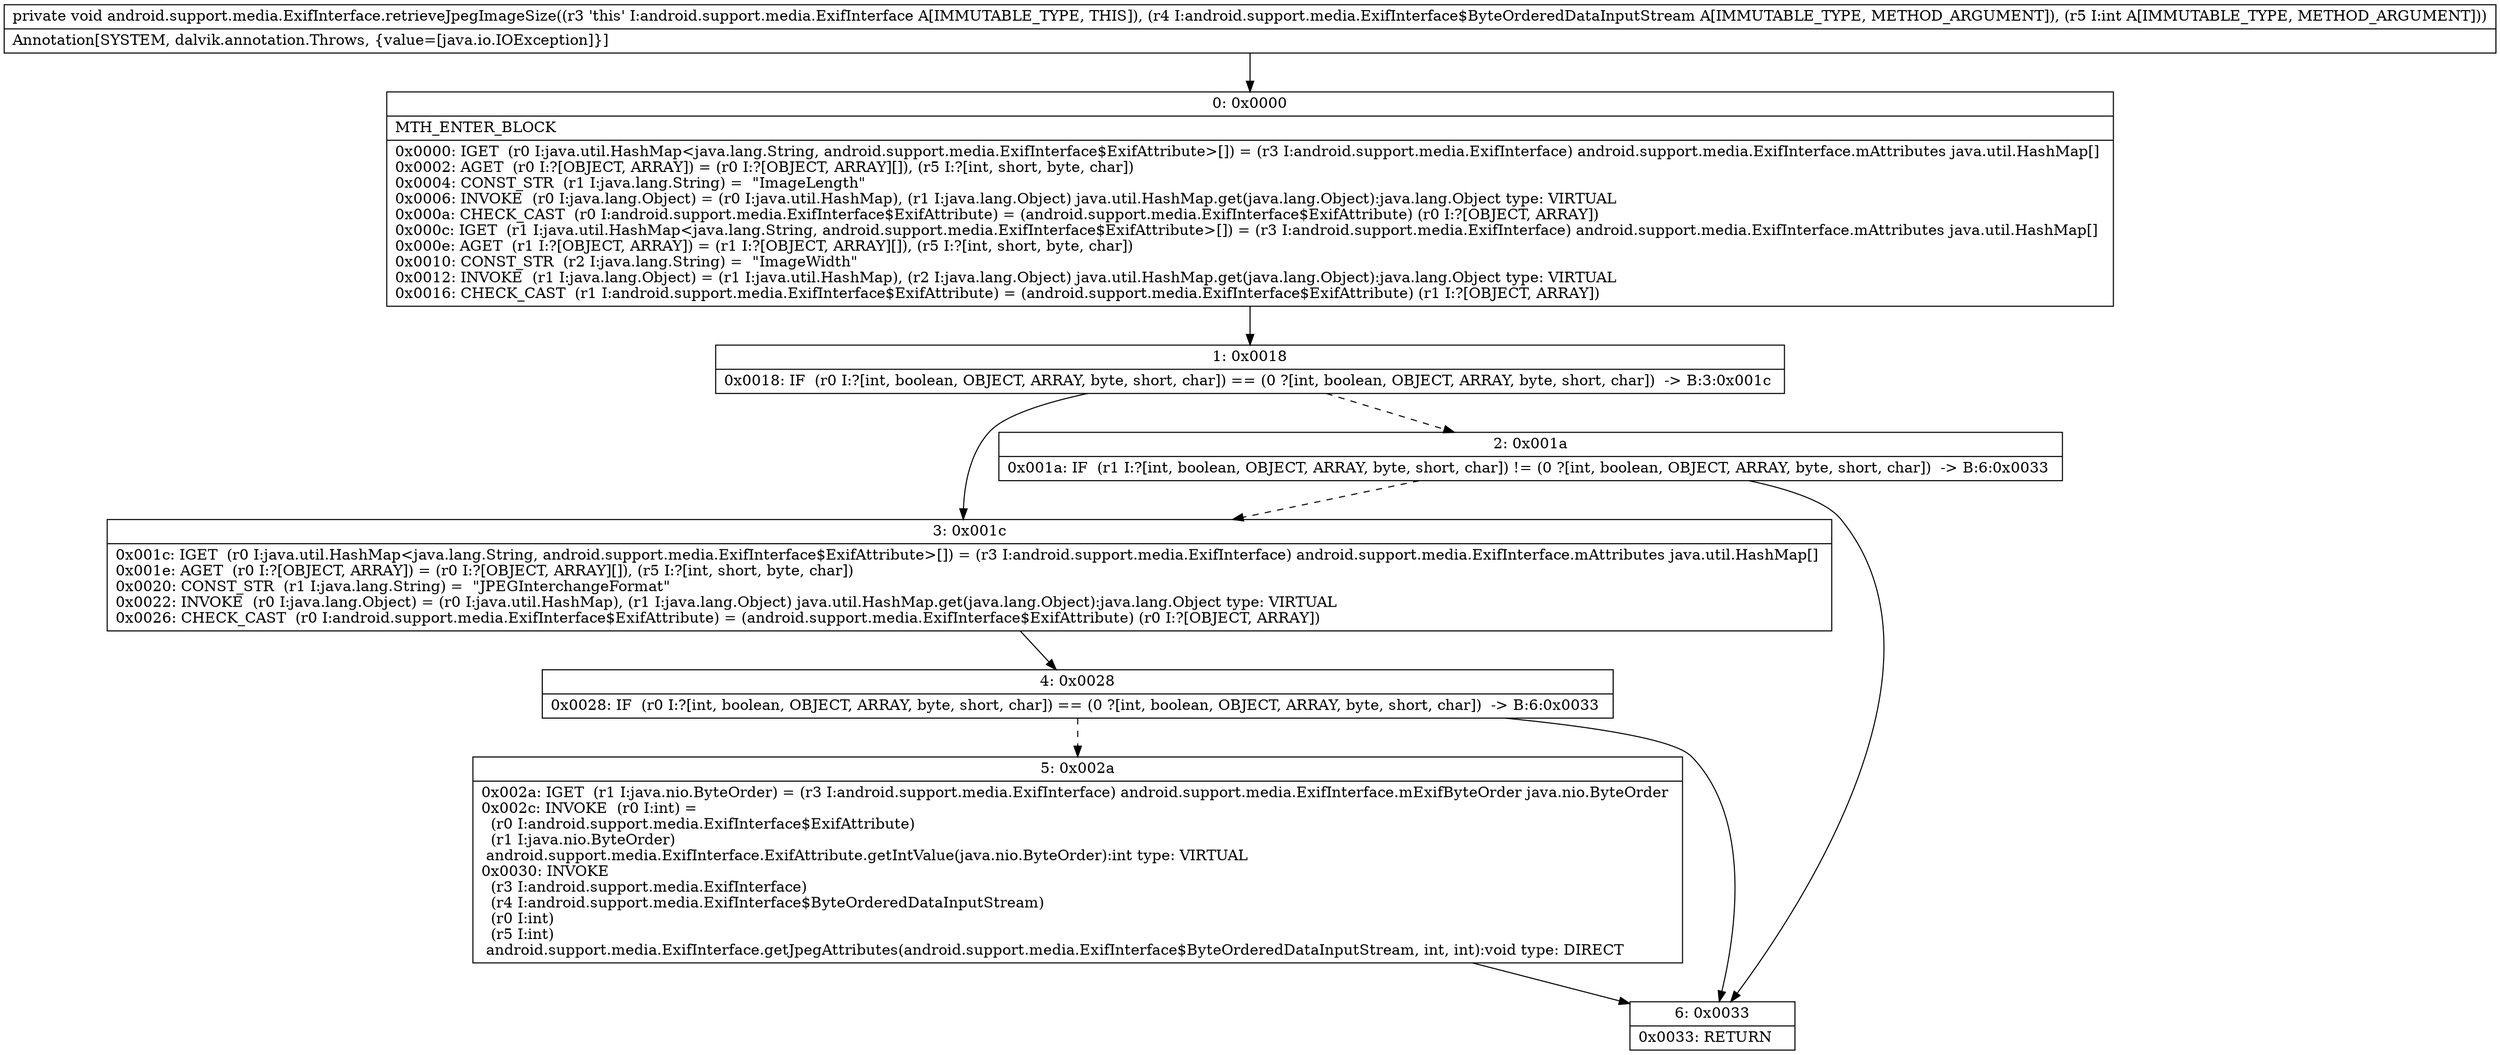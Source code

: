 digraph "CFG forandroid.support.media.ExifInterface.retrieveJpegImageSize(Landroid\/support\/media\/ExifInterface$ByteOrderedDataInputStream;I)V" {
Node_0 [shape=record,label="{0\:\ 0x0000|MTH_ENTER_BLOCK\l|0x0000: IGET  (r0 I:java.util.HashMap\<java.lang.String, android.support.media.ExifInterface$ExifAttribute\>[]) = (r3 I:android.support.media.ExifInterface) android.support.media.ExifInterface.mAttributes java.util.HashMap[] \l0x0002: AGET  (r0 I:?[OBJECT, ARRAY]) = (r0 I:?[OBJECT, ARRAY][]), (r5 I:?[int, short, byte, char]) \l0x0004: CONST_STR  (r1 I:java.lang.String) =  \"ImageLength\" \l0x0006: INVOKE  (r0 I:java.lang.Object) = (r0 I:java.util.HashMap), (r1 I:java.lang.Object) java.util.HashMap.get(java.lang.Object):java.lang.Object type: VIRTUAL \l0x000a: CHECK_CAST  (r0 I:android.support.media.ExifInterface$ExifAttribute) = (android.support.media.ExifInterface$ExifAttribute) (r0 I:?[OBJECT, ARRAY]) \l0x000c: IGET  (r1 I:java.util.HashMap\<java.lang.String, android.support.media.ExifInterface$ExifAttribute\>[]) = (r3 I:android.support.media.ExifInterface) android.support.media.ExifInterface.mAttributes java.util.HashMap[] \l0x000e: AGET  (r1 I:?[OBJECT, ARRAY]) = (r1 I:?[OBJECT, ARRAY][]), (r5 I:?[int, short, byte, char]) \l0x0010: CONST_STR  (r2 I:java.lang.String) =  \"ImageWidth\" \l0x0012: INVOKE  (r1 I:java.lang.Object) = (r1 I:java.util.HashMap), (r2 I:java.lang.Object) java.util.HashMap.get(java.lang.Object):java.lang.Object type: VIRTUAL \l0x0016: CHECK_CAST  (r1 I:android.support.media.ExifInterface$ExifAttribute) = (android.support.media.ExifInterface$ExifAttribute) (r1 I:?[OBJECT, ARRAY]) \l}"];
Node_1 [shape=record,label="{1\:\ 0x0018|0x0018: IF  (r0 I:?[int, boolean, OBJECT, ARRAY, byte, short, char]) == (0 ?[int, boolean, OBJECT, ARRAY, byte, short, char])  \-\> B:3:0x001c \l}"];
Node_2 [shape=record,label="{2\:\ 0x001a|0x001a: IF  (r1 I:?[int, boolean, OBJECT, ARRAY, byte, short, char]) != (0 ?[int, boolean, OBJECT, ARRAY, byte, short, char])  \-\> B:6:0x0033 \l}"];
Node_3 [shape=record,label="{3\:\ 0x001c|0x001c: IGET  (r0 I:java.util.HashMap\<java.lang.String, android.support.media.ExifInterface$ExifAttribute\>[]) = (r3 I:android.support.media.ExifInterface) android.support.media.ExifInterface.mAttributes java.util.HashMap[] \l0x001e: AGET  (r0 I:?[OBJECT, ARRAY]) = (r0 I:?[OBJECT, ARRAY][]), (r5 I:?[int, short, byte, char]) \l0x0020: CONST_STR  (r1 I:java.lang.String) =  \"JPEGInterchangeFormat\" \l0x0022: INVOKE  (r0 I:java.lang.Object) = (r0 I:java.util.HashMap), (r1 I:java.lang.Object) java.util.HashMap.get(java.lang.Object):java.lang.Object type: VIRTUAL \l0x0026: CHECK_CAST  (r0 I:android.support.media.ExifInterface$ExifAttribute) = (android.support.media.ExifInterface$ExifAttribute) (r0 I:?[OBJECT, ARRAY]) \l}"];
Node_4 [shape=record,label="{4\:\ 0x0028|0x0028: IF  (r0 I:?[int, boolean, OBJECT, ARRAY, byte, short, char]) == (0 ?[int, boolean, OBJECT, ARRAY, byte, short, char])  \-\> B:6:0x0033 \l}"];
Node_5 [shape=record,label="{5\:\ 0x002a|0x002a: IGET  (r1 I:java.nio.ByteOrder) = (r3 I:android.support.media.ExifInterface) android.support.media.ExifInterface.mExifByteOrder java.nio.ByteOrder \l0x002c: INVOKE  (r0 I:int) = \l  (r0 I:android.support.media.ExifInterface$ExifAttribute)\l  (r1 I:java.nio.ByteOrder)\l android.support.media.ExifInterface.ExifAttribute.getIntValue(java.nio.ByteOrder):int type: VIRTUAL \l0x0030: INVOKE  \l  (r3 I:android.support.media.ExifInterface)\l  (r4 I:android.support.media.ExifInterface$ByteOrderedDataInputStream)\l  (r0 I:int)\l  (r5 I:int)\l android.support.media.ExifInterface.getJpegAttributes(android.support.media.ExifInterface$ByteOrderedDataInputStream, int, int):void type: DIRECT \l}"];
Node_6 [shape=record,label="{6\:\ 0x0033|0x0033: RETURN   \l}"];
MethodNode[shape=record,label="{private void android.support.media.ExifInterface.retrieveJpegImageSize((r3 'this' I:android.support.media.ExifInterface A[IMMUTABLE_TYPE, THIS]), (r4 I:android.support.media.ExifInterface$ByteOrderedDataInputStream A[IMMUTABLE_TYPE, METHOD_ARGUMENT]), (r5 I:int A[IMMUTABLE_TYPE, METHOD_ARGUMENT]))  | Annotation[SYSTEM, dalvik.annotation.Throws, \{value=[java.io.IOException]\}]\l}"];
MethodNode -> Node_0;
Node_0 -> Node_1;
Node_1 -> Node_2[style=dashed];
Node_1 -> Node_3;
Node_2 -> Node_3[style=dashed];
Node_2 -> Node_6;
Node_3 -> Node_4;
Node_4 -> Node_5[style=dashed];
Node_4 -> Node_6;
Node_5 -> Node_6;
}

